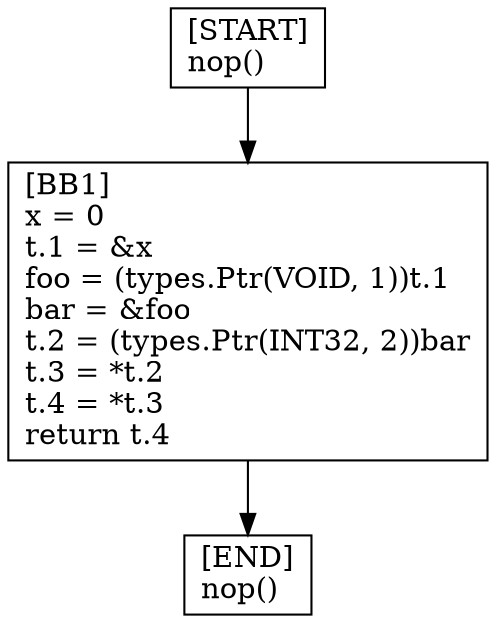 digraph {
  node [shape=box]
  END [label="[END]\lnop()\l"];
  START [label="[START]\lnop()\l"];
  BB1 [label="[BB1]\lx = 0\lt.1 = &x\lfoo = (types.Ptr(VOID, 1))t.1\lbar = &foo\lt.2 = (types.Ptr(INT32, 2))bar\lt.3 = *t.2\lt.4 = *t.3\lreturn t.4\l"];
  START -> BB1;
  BB1 -> END;
}
